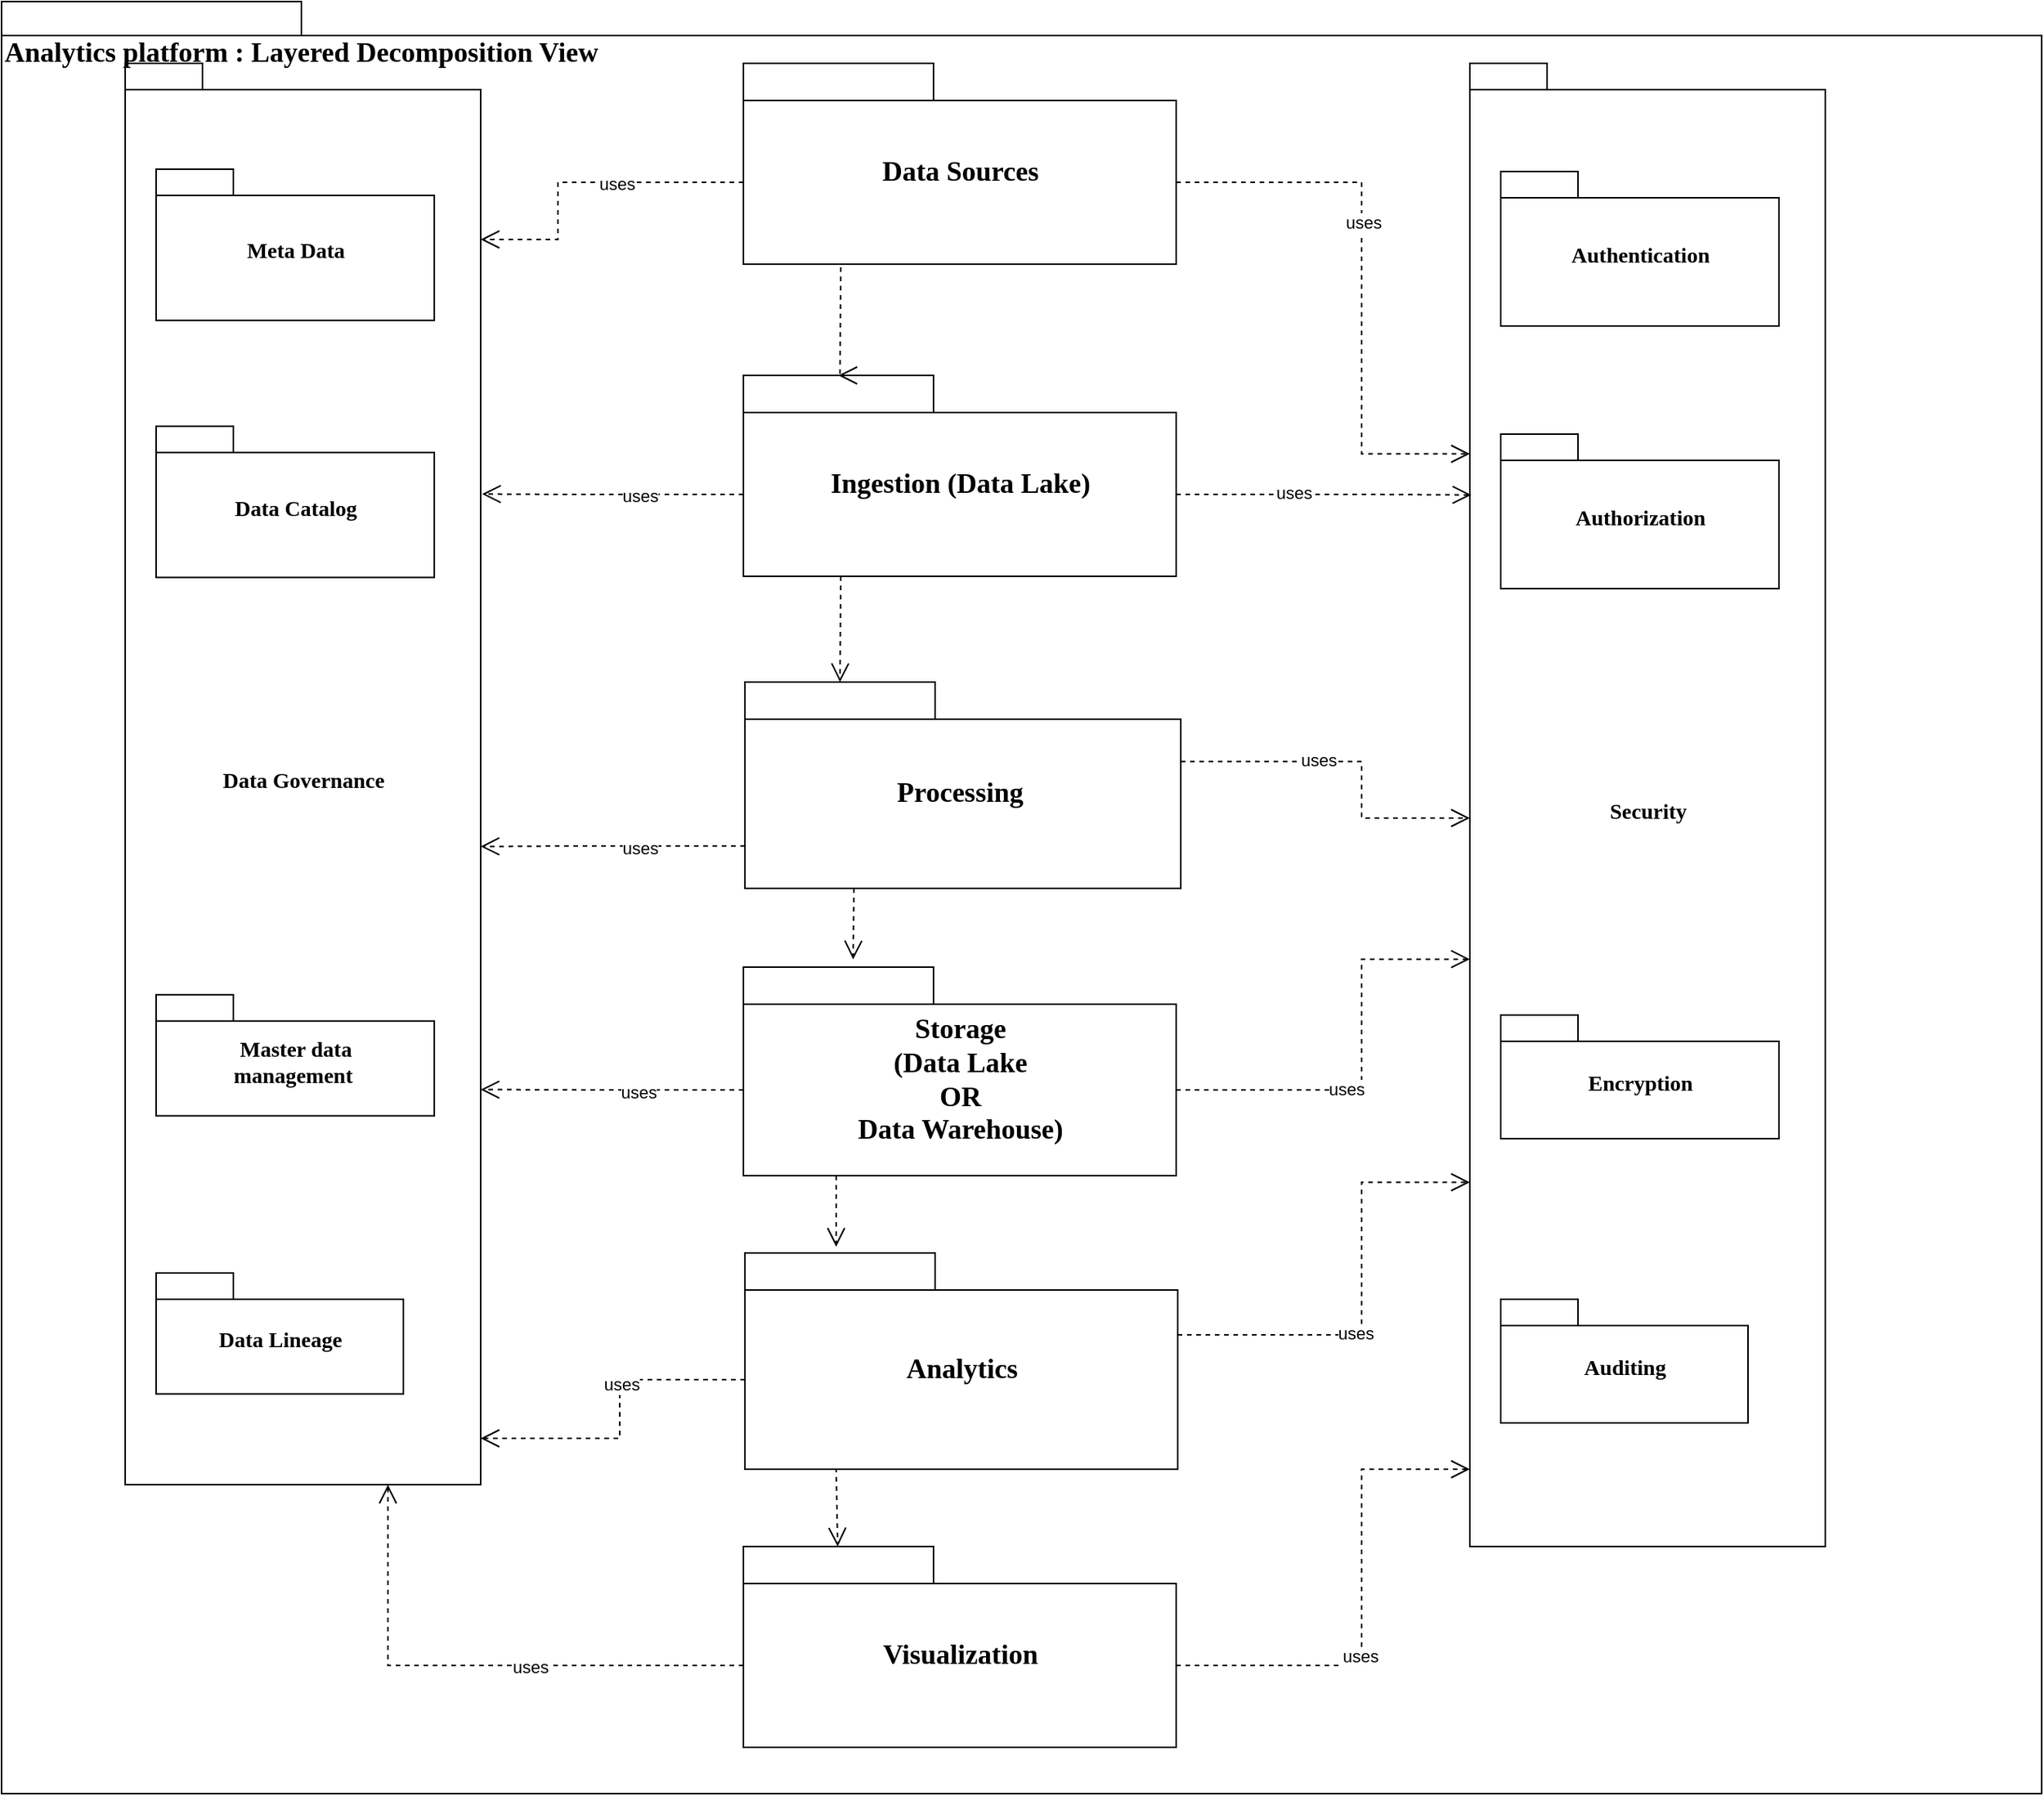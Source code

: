 <mxfile version="21.6.2" type="github">
  <diagram name="Page-1" id="b5b7bab2-c9e2-2cf4-8b2a-24fd1a2a6d21">
    <mxGraphModel dx="1674" dy="756" grid="1" gridSize="10" guides="1" tooltips="1" connect="1" arrows="1" fold="1" page="1" pageScale="1" pageWidth="827" pageHeight="1169" background="none" math="0" shadow="0">
      <root>
        <mxCell id="0" />
        <mxCell id="1" parent="0" />
        <mxCell id="6e0c8c40b5770093-72" value="" style="shape=folder;fontStyle=1;spacingTop=10;tabWidth=194;tabHeight=22;tabPosition=left;html=1;rounded=0;shadow=0;comic=0;labelBackgroundColor=none;strokeWidth=1;fillColor=none;fontFamily=Verdana;fontSize=10;align=center;" parent="1" vertex="1">
          <mxGeometry x="200" y="40" width="1320" height="1160" as="geometry" />
        </mxCell>
        <mxCell id="Ktcjv_wAiEfrh3ks5oHo-13" value="" style="group" parent="1" vertex="1" connectable="0">
          <mxGeometry x="280" y="80" width="230" height="920" as="geometry" />
        </mxCell>
        <mxCell id="Ktcjv_wAiEfrh3ks5oHo-14" value="&lt;font style=&quot;font-size: 14px;&quot;&gt;Data Governance&lt;/font&gt;" style="shape=folder;fontStyle=1;spacingTop=10;tabWidth=50;tabHeight=17;tabPosition=left;html=1;rounded=0;shadow=0;comic=0;labelBackgroundColor=none;strokeWidth=1;fontFamily=Verdana;fontSize=10;align=center;" parent="Ktcjv_wAiEfrh3ks5oHo-13" vertex="1">
          <mxGeometry width="230" height="920" as="geometry" />
        </mxCell>
        <mxCell id="Ktcjv_wAiEfrh3ks5oHo-17" value="" style="group" parent="Ktcjv_wAiEfrh3ks5oHo-13" vertex="1" connectable="0">
          <mxGeometry x="20" y="782.979" width="160" height="78.298" as="geometry" />
        </mxCell>
        <mxCell id="Ktcjv_wAiEfrh3ks5oHo-18" value="&lt;font style=&quot;font-size: 14px;&quot;&gt;Data Lineage&lt;/font&gt;" style="shape=folder;fontStyle=1;spacingTop=10;tabWidth=50;tabHeight=17;tabPosition=left;html=1;rounded=0;shadow=0;comic=0;labelBackgroundColor=none;strokeWidth=1;fontFamily=Verdana;fontSize=10;align=center;" parent="Ktcjv_wAiEfrh3ks5oHo-17" vertex="1">
          <mxGeometry width="160" height="78.298" as="geometry" />
        </mxCell>
        <mxCell id="Ktcjv_wAiEfrh3ks5oHo-15" value="" style="group" parent="Ktcjv_wAiEfrh3ks5oHo-13" vertex="1" connectable="0">
          <mxGeometry x="20" y="592.128" width="180" height="78.298" as="geometry" />
        </mxCell>
        <mxCell id="Ktcjv_wAiEfrh3ks5oHo-16" value="&lt;font style=&quot;font-size: 14px;&quot;&gt;Master data &lt;br&gt;management&amp;nbsp;&lt;/font&gt;" style="shape=folder;fontStyle=1;spacingTop=10;tabWidth=50;tabHeight=17;tabPosition=left;html=1;rounded=0;shadow=0;comic=0;labelBackgroundColor=none;strokeWidth=1;fontFamily=Verdana;fontSize=10;align=center;" parent="Ktcjv_wAiEfrh3ks5oHo-15" vertex="1">
          <mxGeometry y="10.766" width="180" height="78.298" as="geometry" />
        </mxCell>
        <mxCell id="6e0c8c40b5770093-6" value="" style="group" parent="Ktcjv_wAiEfrh3ks5oHo-13" vertex="1" connectable="0">
          <mxGeometry x="20" y="68.511" width="180" height="97.872" as="geometry" />
        </mxCell>
        <mxCell id="6e0c8c40b5770093-4" value="&lt;font style=&quot;font-size: 14px;&quot;&gt;Meta Data&lt;/font&gt;" style="shape=folder;fontStyle=1;spacingTop=10;tabWidth=50;tabHeight=17;tabPosition=left;html=1;rounded=0;shadow=0;comic=0;labelBackgroundColor=none;strokeWidth=1;fontFamily=Verdana;fontSize=10;align=center;" parent="6e0c8c40b5770093-6" vertex="1">
          <mxGeometry width="180" height="97.872" as="geometry" />
        </mxCell>
        <mxCell id="6e0c8c40b5770093-7" value="" style="group" parent="Ktcjv_wAiEfrh3ks5oHo-13" vertex="1" connectable="0">
          <mxGeometry x="20" y="234.894" width="180" height="97.872" as="geometry" />
        </mxCell>
        <mxCell id="6e0c8c40b5770093-8" value="&lt;font style=&quot;font-size: 14px;&quot;&gt;Data Catalog&lt;/font&gt;" style="shape=folder;fontStyle=1;spacingTop=10;tabWidth=50;tabHeight=17;tabPosition=left;html=1;rounded=0;shadow=0;comic=0;labelBackgroundColor=none;strokeWidth=1;fontFamily=Verdana;fontSize=10;align=center;" parent="6e0c8c40b5770093-7" vertex="1">
          <mxGeometry width="180" height="97.872" as="geometry" />
        </mxCell>
        <mxCell id="6e0c8c40b5770093-18" value="" style="group" parent="1" vertex="1" connectable="0">
          <mxGeometry x="680" y="80" width="280" height="130" as="geometry" />
        </mxCell>
        <mxCell id="6e0c8c40b5770093-11" value="&lt;font style=&quot;font-size: 18px;&quot;&gt;Data Sources&lt;/font&gt;" style="shape=folder;fontStyle=1;spacingTop=10;tabWidth=123;tabHeight=24;tabPosition=left;html=1;rounded=0;shadow=0;comic=0;labelBackgroundColor=none;strokeWidth=1;fontFamily=Verdana;fontSize=10;align=center;" parent="6e0c8c40b5770093-18" vertex="1">
          <mxGeometry width="280" height="130" as="geometry" />
        </mxCell>
        <mxCell id="6e0c8c40b5770093-19" value="" style="group" parent="1" vertex="1" connectable="0">
          <mxGeometry x="680" y="282" width="280" height="130" as="geometry" />
        </mxCell>
        <mxCell id="6e0c8c40b5770093-20" value="&lt;font style=&quot;font-size: 18px;&quot;&gt;Ingestion (Data Lake)&lt;/font&gt;" style="shape=folder;fontStyle=1;spacingTop=10;tabWidth=123;tabHeight=24;tabPosition=left;html=1;rounded=0;shadow=0;comic=0;labelBackgroundColor=none;strokeWidth=1;fontFamily=Verdana;fontSize=10;align=center;" parent="6e0c8c40b5770093-19" vertex="1">
          <mxGeometry width="280" height="130" as="geometry" />
        </mxCell>
        <mxCell id="6e0c8c40b5770093-67" style="edgeStyle=none;rounded=0;html=1;dashed=1;labelBackgroundColor=none;startFill=0;endArrow=open;endFill=0;endSize=10;fontFamily=Verdana;fontSize=10;exitX=0.25;exitY=1;exitDx=0;exitDy=0;exitPerimeter=0;" parent="1" source="6e0c8c40b5770093-33" edge="1">
          <mxGeometry relative="1" as="geometry">
            <mxPoint x="751" y="660" as="targetPoint" />
          </mxGeometry>
        </mxCell>
        <mxCell id="6e0c8c40b5770093-33" value="&lt;font style=&quot;font-size: 18px;&quot;&gt;Processing&amp;nbsp;&lt;/font&gt;" style="shape=folder;fontStyle=1;spacingTop=10;tabWidth=123;tabHeight=24;tabPosition=left;html=1;rounded=0;shadow=0;comic=0;labelBackgroundColor=none;strokeColor=#000000;strokeWidth=1;fillColor=#ffffff;fontFamily=Verdana;fontSize=10;fontColor=#000000;align=center;" parent="1" vertex="1">
          <mxGeometry x="681" y="480.5" width="282" height="133.5" as="geometry" />
        </mxCell>
        <mxCell id="6e0c8c40b5770093-47" value="&lt;font style=&quot;font-size: 18px;&quot;&gt;Storage &lt;br&gt;(Data Lake &lt;br&gt;OR&lt;br&gt;Data Warehouse)&lt;/font&gt;" style="shape=folder;fontStyle=1;spacingTop=10;tabWidth=123;tabHeight=24;tabPosition=left;html=1;rounded=0;shadow=0;comic=0;labelBackgroundColor=none;strokeWidth=1;fontFamily=Verdana;fontSize=10;align=center;" parent="1" vertex="1">
          <mxGeometry x="680" y="665" width="280" height="135" as="geometry" />
        </mxCell>
        <mxCell id="6e0c8c40b5770093-59" style="rounded=0;html=1;dashed=1;labelBackgroundColor=none;startFill=0;endArrow=open;endFill=0;endSize=10;fontFamily=Verdana;fontSize=10;entryX=0;entryY=0;entryPerimeter=0;edgeStyle=elbowEdgeStyle;entryDx=61.5;entryDy=0;exitX=0.225;exitY=1.015;exitDx=0;exitDy=0;exitPerimeter=0;" parent="1" source="6e0c8c40b5770093-11" target="6e0c8c40b5770093-20" edge="1">
          <mxGeometry relative="1" as="geometry">
            <mxPoint x="740" y="270" as="sourcePoint" />
            <mxPoint x="843.328" y="320.845" as="targetPoint" />
          </mxGeometry>
        </mxCell>
        <mxCell id="6e0c8c40b5770093-61" style="edgeStyle=none;rounded=0;html=1;dashed=1;labelBackgroundColor=none;startFill=0;endArrow=open;endFill=0;endSize=10;fontFamily=Verdana;fontSize=10;entryX=0;entryY=0;entryDx=61.5;entryDy=0;entryPerimeter=0;exitX=0.225;exitY=1;exitDx=0;exitDy=0;exitPerimeter=0;" parent="1" source="6e0c8c40b5770093-20" target="6e0c8c40b5770093-33" edge="1">
          <mxGeometry relative="1" as="geometry">
            <mxPoint x="790" y="500" as="targetPoint" />
          </mxGeometry>
        </mxCell>
        <mxCell id="6e0c8c40b5770093-73" value="&lt;font style=&quot;font-size: 18px;&quot;&gt;Analytics platform : Layered Decomposition View&lt;/font&gt;" style="text;html=1;align=left;verticalAlign=top;spacingTop=-4;fontSize=10;fontFamily=Verdana;fontStyle=1" parent="1" vertex="1">
          <mxGeometry x="200" y="60" width="200" height="20" as="geometry" />
        </mxCell>
        <mxCell id="Ktcjv_wAiEfrh3ks5oHo-6" value="&lt;font style=&quot;font-size: 18px;&quot;&gt;Analytics&lt;/font&gt;" style="shape=folder;fontStyle=1;spacingTop=10;tabWidth=123;tabHeight=24;tabPosition=left;html=1;rounded=0;shadow=0;comic=0;labelBackgroundColor=none;strokeWidth=1;fontFamily=Verdana;fontSize=10;align=center;" parent="1" vertex="1">
          <mxGeometry x="681" y="850" width="280" height="140" as="geometry" />
        </mxCell>
        <mxCell id="Ktcjv_wAiEfrh3ks5oHo-8" value="&lt;font style=&quot;font-size: 18px;&quot;&gt;Visualization&lt;/font&gt;" style="shape=folder;fontStyle=1;spacingTop=10;tabWidth=123;tabHeight=24;tabPosition=left;html=1;rounded=0;shadow=0;comic=0;labelBackgroundColor=none;strokeWidth=1;fontFamily=Verdana;fontSize=10;align=center;" parent="1" vertex="1">
          <mxGeometry x="680" y="1040" width="280" height="130" as="geometry" />
        </mxCell>
        <mxCell id="Ktcjv_wAiEfrh3ks5oHo-12" style="edgeStyle=none;rounded=0;html=1;dashed=1;labelBackgroundColor=none;startFill=0;endArrow=open;endFill=0;endSize=10;fontFamily=Verdana;fontSize=10;" parent="1" edge="1">
          <mxGeometry relative="1" as="geometry">
            <mxPoint x="741" y="990" as="sourcePoint" />
            <mxPoint x="741" y="1040" as="targetPoint" />
            <Array as="points">
              <mxPoint x="740" y="990" />
            </Array>
          </mxGeometry>
        </mxCell>
        <mxCell id="Ktcjv_wAiEfrh3ks5oHo-19" style="edgeStyle=none;rounded=0;html=1;dashed=1;labelBackgroundColor=none;startFill=0;endArrow=open;endFill=0;endSize=10;fontFamily=Verdana;fontSize=10;exitX=0.25;exitY=1;exitDx=0;exitDy=0;exitPerimeter=0;" parent="1" edge="1">
          <mxGeometry relative="1" as="geometry">
            <mxPoint x="740" y="800" as="sourcePoint" />
            <mxPoint x="740" y="846" as="targetPoint" />
          </mxGeometry>
        </mxCell>
        <mxCell id="Ktcjv_wAiEfrh3ks5oHo-20" style="rounded=0;html=1;dashed=1;labelBackgroundColor=none;startFill=0;endArrow=open;endFill=0;endSize=10;fontFamily=Verdana;fontSize=10;edgeStyle=elbowEdgeStyle;exitX=0;exitY=0;exitDx=0;exitDy=77;exitPerimeter=0;" parent="1" source="6e0c8c40b5770093-11" edge="1">
          <mxGeometry relative="1" as="geometry">
            <mxPoint x="753" y="222" as="sourcePoint" />
            <mxPoint x="510" y="194" as="targetPoint" />
            <Array as="points">
              <mxPoint x="560" y="180" />
            </Array>
          </mxGeometry>
        </mxCell>
        <mxCell id="Ktcjv_wAiEfrh3ks5oHo-21" value="uses" style="edgeLabel;html=1;align=center;verticalAlign=middle;resizable=0;points=[];" parent="Ktcjv_wAiEfrh3ks5oHo-20" vertex="1" connectable="0">
          <mxGeometry x="-0.203" y="1" relative="1" as="geometry">
            <mxPoint as="offset" />
          </mxGeometry>
        </mxCell>
        <mxCell id="Ktcjv_wAiEfrh3ks5oHo-26" style="rounded=0;html=1;dashed=1;labelBackgroundColor=none;startFill=0;endArrow=open;endFill=0;endSize=10;fontFamily=Verdana;fontSize=10;edgeStyle=elbowEdgeStyle;exitX=0;exitY=0;exitDx=0;exitDy=77;exitPerimeter=0;entryX=1.004;entryY=0.303;entryDx=0;entryDy=0;entryPerimeter=0;" parent="1" source="6e0c8c40b5770093-20" target="Ktcjv_wAiEfrh3ks5oHo-14" edge="1">
          <mxGeometry relative="1" as="geometry">
            <mxPoint x="684" y="366.5" as="sourcePoint" />
            <mxPoint x="510" y="369" as="targetPoint" />
            <Array as="points">
              <mxPoint x="560" y="370" />
            </Array>
          </mxGeometry>
        </mxCell>
        <mxCell id="Ktcjv_wAiEfrh3ks5oHo-27" value="uses" style="edgeLabel;html=1;align=center;verticalAlign=middle;resizable=0;points=[];" parent="Ktcjv_wAiEfrh3ks5oHo-26" vertex="1" connectable="0">
          <mxGeometry x="-0.203" y="1" relative="1" as="geometry">
            <mxPoint as="offset" />
          </mxGeometry>
        </mxCell>
        <mxCell id="Ktcjv_wAiEfrh3ks5oHo-38" style="rounded=0;html=1;dashed=1;labelBackgroundColor=none;startFill=0;endArrow=open;endFill=0;endSize=10;fontFamily=Verdana;fontSize=10;edgeStyle=elbowEdgeStyle;exitX=0;exitY=0;exitDx=0;exitDy=106.125;exitPerimeter=0;entryX=1;entryY=0.551;entryDx=0;entryDy=0;entryPerimeter=0;" parent="1" source="6e0c8c40b5770093-33" target="Ktcjv_wAiEfrh3ks5oHo-14" edge="1">
          <mxGeometry relative="1" as="geometry">
            <mxPoint x="630" y="664" as="sourcePoint" />
            <mxPoint x="520" y="741" as="targetPoint" />
            <Array as="points">
              <mxPoint x="560" y="660" />
            </Array>
          </mxGeometry>
        </mxCell>
        <mxCell id="Ktcjv_wAiEfrh3ks5oHo-39" value="uses" style="edgeLabel;html=1;align=center;verticalAlign=middle;resizable=0;points=[];" parent="Ktcjv_wAiEfrh3ks5oHo-38" vertex="1" connectable="0">
          <mxGeometry x="-0.203" y="1" relative="1" as="geometry">
            <mxPoint as="offset" />
          </mxGeometry>
        </mxCell>
        <mxCell id="Ktcjv_wAiEfrh3ks5oHo-44" style="rounded=0;html=1;dashed=1;labelBackgroundColor=none;startFill=0;endArrow=open;endFill=0;endSize=10;fontFamily=Verdana;fontSize=10;entryX=1;entryY=0.722;entryPerimeter=0;edgeStyle=elbowEdgeStyle;entryDx=0;entryDy=0;exitX=0;exitY=0;exitDx=0;exitDy=79.5;exitPerimeter=0;" parent="1" source="6e0c8c40b5770093-47" target="Ktcjv_wAiEfrh3ks5oHo-14" edge="1">
          <mxGeometry relative="1" as="geometry">
            <mxPoint x="740" y="738.5" as="sourcePoint" />
            <mxPoint x="470" y="725.5" as="targetPoint" />
          </mxGeometry>
        </mxCell>
        <mxCell id="Ktcjv_wAiEfrh3ks5oHo-45" value="uses" style="edgeLabel;html=1;align=center;verticalAlign=middle;resizable=0;points=[];" parent="Ktcjv_wAiEfrh3ks5oHo-44" vertex="1" connectable="0">
          <mxGeometry x="-0.203" y="1" relative="1" as="geometry">
            <mxPoint as="offset" />
          </mxGeometry>
        </mxCell>
        <mxCell id="Ktcjv_wAiEfrh3ks5oHo-68" value="" style="group" parent="1" vertex="1" connectable="0">
          <mxGeometry x="1150" y="80" width="230" height="1000" as="geometry" />
        </mxCell>
        <mxCell id="Ktcjv_wAiEfrh3ks5oHo-69" value="&lt;font style=&quot;font-size: 14px;&quot;&gt;Security&lt;/font&gt;" style="shape=folder;fontStyle=1;spacingTop=10;tabWidth=50;tabHeight=17;tabPosition=left;html=1;rounded=0;shadow=0;comic=0;labelBackgroundColor=none;strokeWidth=1;fontFamily=Verdana;fontSize=10;align=center;" parent="Ktcjv_wAiEfrh3ks5oHo-68" vertex="1">
          <mxGeometry width="230" height="960" as="geometry" />
        </mxCell>
        <mxCell id="Ktcjv_wAiEfrh3ks5oHo-70" value="" style="group" parent="Ktcjv_wAiEfrh3ks5oHo-68" vertex="1" connectable="0">
          <mxGeometry x="20" y="800" width="160" height="80" as="geometry" />
        </mxCell>
        <mxCell id="Ktcjv_wAiEfrh3ks5oHo-71" value="&lt;font style=&quot;font-size: 14px;&quot;&gt;Auditing&lt;/font&gt;" style="shape=folder;fontStyle=1;spacingTop=10;tabWidth=50;tabHeight=17;tabPosition=left;html=1;rounded=0;shadow=0;comic=0;labelBackgroundColor=none;strokeWidth=1;fontFamily=Verdana;fontSize=10;align=center;" parent="Ktcjv_wAiEfrh3ks5oHo-70" vertex="1">
          <mxGeometry width="160" height="80" as="geometry" />
        </mxCell>
        <mxCell id="Ktcjv_wAiEfrh3ks5oHo-72" value="" style="group" parent="Ktcjv_wAiEfrh3ks5oHo-68" vertex="1" connectable="0">
          <mxGeometry x="20" y="605" width="180" height="80" as="geometry" />
        </mxCell>
        <mxCell id="Ktcjv_wAiEfrh3ks5oHo-73" value="&lt;span style=&quot;font-size: 14px;&quot;&gt;Encryption&lt;/span&gt;" style="shape=folder;fontStyle=1;spacingTop=10;tabWidth=50;tabHeight=17;tabPosition=left;html=1;rounded=0;shadow=0;comic=0;labelBackgroundColor=none;strokeWidth=1;fontFamily=Verdana;fontSize=10;align=center;" parent="Ktcjv_wAiEfrh3ks5oHo-72" vertex="1">
          <mxGeometry y="11" width="180" height="80" as="geometry" />
        </mxCell>
        <mxCell id="Ktcjv_wAiEfrh3ks5oHo-74" value="" style="group" parent="Ktcjv_wAiEfrh3ks5oHo-68" vertex="1" connectable="0">
          <mxGeometry x="20" y="70" width="180" height="100" as="geometry" />
        </mxCell>
        <mxCell id="Ktcjv_wAiEfrh3ks5oHo-75" value="&lt;font style=&quot;font-size: 14px;&quot;&gt;Authentication&lt;/font&gt;" style="shape=folder;fontStyle=1;spacingTop=10;tabWidth=50;tabHeight=17;tabPosition=left;html=1;rounded=0;shadow=0;comic=0;labelBackgroundColor=none;strokeWidth=1;fontFamily=Verdana;fontSize=10;align=center;" parent="Ktcjv_wAiEfrh3ks5oHo-74" vertex="1">
          <mxGeometry width="180" height="100" as="geometry" />
        </mxCell>
        <mxCell id="Ktcjv_wAiEfrh3ks5oHo-76" value="" style="group" parent="Ktcjv_wAiEfrh3ks5oHo-68" vertex="1" connectable="0">
          <mxGeometry x="20" y="240" width="180" height="100" as="geometry" />
        </mxCell>
        <mxCell id="Ktcjv_wAiEfrh3ks5oHo-77" value="&lt;font style=&quot;font-size: 14px;&quot;&gt;Authorization&lt;/font&gt;" style="shape=folder;fontStyle=1;spacingTop=10;tabWidth=50;tabHeight=17;tabPosition=left;html=1;rounded=0;shadow=0;comic=0;labelBackgroundColor=none;strokeWidth=1;fontFamily=Verdana;fontSize=10;align=center;" parent="Ktcjv_wAiEfrh3ks5oHo-76" vertex="1">
          <mxGeometry width="180" height="100" as="geometry" />
        </mxCell>
        <mxCell id="Ktcjv_wAiEfrh3ks5oHo-78" style="rounded=0;html=1;dashed=1;labelBackgroundColor=none;startFill=0;endArrow=open;endFill=0;endSize=10;fontFamily=Verdana;fontSize=10;edgeStyle=elbowEdgeStyle;exitX=0;exitY=0;exitDx=280;exitDy=77;exitPerimeter=0;entryX=0;entryY=0;entryDx=0;entryDy=252.75;entryPerimeter=0;" parent="1" source="6e0c8c40b5770093-11" target="Ktcjv_wAiEfrh3ks5oHo-69" edge="1">
          <mxGeometry relative="1" as="geometry">
            <mxPoint x="1080" y="243" as="sourcePoint" />
            <mxPoint x="880" y="280" as="targetPoint" />
            <Array as="points">
              <mxPoint x="1080" y="338" />
            </Array>
          </mxGeometry>
        </mxCell>
        <mxCell id="Ktcjv_wAiEfrh3ks5oHo-79" value="uses" style="edgeLabel;html=1;align=center;verticalAlign=middle;resizable=0;points=[];" parent="Ktcjv_wAiEfrh3ks5oHo-78" vertex="1" connectable="0">
          <mxGeometry x="-0.203" y="1" relative="1" as="geometry">
            <mxPoint as="offset" />
          </mxGeometry>
        </mxCell>
        <mxCell id="Ktcjv_wAiEfrh3ks5oHo-80" style="rounded=0;html=1;dashed=1;labelBackgroundColor=none;startFill=0;endArrow=open;endFill=0;endSize=10;fontFamily=Verdana;fontSize=10;edgeStyle=elbowEdgeStyle;exitX=0;exitY=0;exitDx=280;exitDy=77;exitPerimeter=0;entryX=0.004;entryY=0.291;entryDx=0;entryDy=0;entryPerimeter=0;" parent="1" source="6e0c8c40b5770093-20" target="Ktcjv_wAiEfrh3ks5oHo-69" edge="1">
          <mxGeometry relative="1" as="geometry">
            <mxPoint x="960" y="350" as="sourcePoint" />
            <mxPoint x="1150" y="526" as="targetPoint" />
            <Array as="points">
              <mxPoint x="1080" y="531" />
            </Array>
          </mxGeometry>
        </mxCell>
        <mxCell id="Ktcjv_wAiEfrh3ks5oHo-81" value="uses" style="edgeLabel;html=1;align=center;verticalAlign=middle;resizable=0;points=[];" parent="Ktcjv_wAiEfrh3ks5oHo-80" vertex="1" connectable="0">
          <mxGeometry x="-0.203" y="1" relative="1" as="geometry">
            <mxPoint as="offset" />
          </mxGeometry>
        </mxCell>
        <mxCell id="Ktcjv_wAiEfrh3ks5oHo-82" style="rounded=0;html=1;dashed=1;labelBackgroundColor=none;startFill=0;endArrow=open;endFill=0;endSize=10;fontFamily=Verdana;fontSize=10;edgeStyle=elbowEdgeStyle;entryX=0;entryY=0;entryDx=0;entryDy=488.5;entryPerimeter=0;exitX=0;exitY=0;exitDx=282;exitDy=51.375;exitPerimeter=0;" parent="1" source="6e0c8c40b5770093-33" target="Ktcjv_wAiEfrh3ks5oHo-69" edge="1">
          <mxGeometry relative="1" as="geometry">
            <mxPoint x="963" y="550" as="sourcePoint" />
            <mxPoint x="1153" y="726" as="targetPoint" />
            <Array as="points">
              <mxPoint x="1080" y="550" />
            </Array>
          </mxGeometry>
        </mxCell>
        <mxCell id="Ktcjv_wAiEfrh3ks5oHo-83" value="uses" style="edgeLabel;html=1;align=center;verticalAlign=middle;resizable=0;points=[];" parent="Ktcjv_wAiEfrh3ks5oHo-82" vertex="1" connectable="0">
          <mxGeometry x="-0.203" y="1" relative="1" as="geometry">
            <mxPoint as="offset" />
          </mxGeometry>
        </mxCell>
        <mxCell id="Ktcjv_wAiEfrh3ks5oHo-84" style="rounded=0;html=1;dashed=1;labelBackgroundColor=none;startFill=0;endArrow=open;endFill=0;endSize=10;fontFamily=Verdana;fontSize=10;edgeStyle=elbowEdgeStyle;exitX=0;exitY=0;exitDx=280;exitDy=79.5;exitPerimeter=0;entryX=0;entryY=0.604;entryDx=0;entryDy=0;entryPerimeter=0;" parent="1" source="6e0c8c40b5770093-47" target="Ktcjv_wAiEfrh3ks5oHo-69" edge="1">
          <mxGeometry relative="1" as="geometry">
            <mxPoint x="963" y="720" as="sourcePoint" />
            <mxPoint x="1153" y="896" as="targetPoint" />
            <Array as="points">
              <mxPoint x="1080" y="700" />
            </Array>
          </mxGeometry>
        </mxCell>
        <mxCell id="Ktcjv_wAiEfrh3ks5oHo-85" value="uses" style="edgeLabel;html=1;align=center;verticalAlign=middle;resizable=0;points=[];" parent="Ktcjv_wAiEfrh3ks5oHo-84" vertex="1" connectable="0">
          <mxGeometry x="-0.203" y="1" relative="1" as="geometry">
            <mxPoint as="offset" />
          </mxGeometry>
        </mxCell>
        <mxCell id="Ktcjv_wAiEfrh3ks5oHo-86" style="rounded=0;html=1;dashed=1;labelBackgroundColor=none;startFill=0;endArrow=open;endFill=0;endSize=10;fontFamily=Verdana;fontSize=10;edgeStyle=elbowEdgeStyle;exitX=0;exitY=0;exitDx=280;exitDy=53;exitPerimeter=0;entryX=0;entryY=0;entryDx=0;entryDy=724.25;entryPerimeter=0;" parent="1" source="Ktcjv_wAiEfrh3ks5oHo-6" target="Ktcjv_wAiEfrh3ks5oHo-69" edge="1">
          <mxGeometry relative="1" as="geometry">
            <mxPoint x="940" y="920" as="sourcePoint" />
            <mxPoint x="1130" y="1096" as="targetPoint" />
            <Array as="points">
              <mxPoint x="1080" y="903" />
            </Array>
          </mxGeometry>
        </mxCell>
        <mxCell id="Ktcjv_wAiEfrh3ks5oHo-87" value="uses" style="edgeLabel;html=1;align=center;verticalAlign=middle;resizable=0;points=[];" parent="Ktcjv_wAiEfrh3ks5oHo-86" vertex="1" connectable="0">
          <mxGeometry x="-0.203" y="1" relative="1" as="geometry">
            <mxPoint as="offset" />
          </mxGeometry>
        </mxCell>
        <mxCell id="Ktcjv_wAiEfrh3ks5oHo-88" style="rounded=0;html=1;dashed=1;labelBackgroundColor=none;startFill=0;endArrow=open;endFill=0;endSize=10;fontFamily=Verdana;fontSize=10;edgeStyle=elbowEdgeStyle;exitX=0;exitY=0;exitDx=280;exitDy=77;exitPerimeter=0;" parent="1" source="Ktcjv_wAiEfrh3ks5oHo-8" edge="1">
          <mxGeometry relative="1" as="geometry">
            <mxPoint x="963" y="1120.5" as="sourcePoint" />
            <mxPoint x="1150" y="990" as="targetPoint" />
            <Array as="points">
              <mxPoint x="1080" y="1060" />
            </Array>
          </mxGeometry>
        </mxCell>
        <mxCell id="Ktcjv_wAiEfrh3ks5oHo-89" value="uses" style="edgeLabel;html=1;align=center;verticalAlign=middle;resizable=0;points=[];" parent="Ktcjv_wAiEfrh3ks5oHo-88" vertex="1" connectable="0">
          <mxGeometry x="-0.203" y="1" relative="1" as="geometry">
            <mxPoint as="offset" />
          </mxGeometry>
        </mxCell>
        <mxCell id="t-jC8WAODHdCUMcBgKwH-1" style="rounded=0;html=1;dashed=1;labelBackgroundColor=none;startFill=0;endArrow=open;endFill=0;endSize=10;fontFamily=Verdana;fontSize=10;edgeStyle=elbowEdgeStyle;exitX=0;exitY=0;exitDx=0;exitDy=82;exitPerimeter=0;" parent="1" source="Ktcjv_wAiEfrh3ks5oHo-6" edge="1">
          <mxGeometry relative="1" as="geometry">
            <mxPoint x="668.5" y="942" as="sourcePoint" />
            <mxPoint x="510" y="970" as="targetPoint" />
            <Array as="points">
              <mxPoint x="600" y="980" />
            </Array>
          </mxGeometry>
        </mxCell>
        <mxCell id="t-jC8WAODHdCUMcBgKwH-2" value="uses" style="edgeLabel;html=1;align=center;verticalAlign=middle;resizable=0;points=[];" parent="t-jC8WAODHdCUMcBgKwH-1" vertex="1" connectable="0">
          <mxGeometry x="-0.203" y="1" relative="1" as="geometry">
            <mxPoint as="offset" />
          </mxGeometry>
        </mxCell>
        <mxCell id="t-jC8WAODHdCUMcBgKwH-4" style="rounded=0;html=1;dashed=1;labelBackgroundColor=none;startFill=0;endArrow=open;endFill=0;endSize=10;fontFamily=Verdana;fontSize=10;edgeStyle=elbowEdgeStyle;exitX=0;exitY=0;exitDx=0;exitDy=77;exitPerimeter=0;" parent="1" source="Ktcjv_wAiEfrh3ks5oHo-8" edge="1">
          <mxGeometry relative="1" as="geometry">
            <mxPoint x="600" y="1081" as="sourcePoint" />
            <mxPoint x="450" y="1000" as="targetPoint" />
            <Array as="points">
              <mxPoint x="450" y="1060" />
            </Array>
          </mxGeometry>
        </mxCell>
        <mxCell id="t-jC8WAODHdCUMcBgKwH-5" value="uses" style="edgeLabel;html=1;align=center;verticalAlign=middle;resizable=0;points=[];" parent="t-jC8WAODHdCUMcBgKwH-4" vertex="1" connectable="0">
          <mxGeometry x="-0.203" y="1" relative="1" as="geometry">
            <mxPoint as="offset" />
          </mxGeometry>
        </mxCell>
      </root>
    </mxGraphModel>
  </diagram>
</mxfile>
